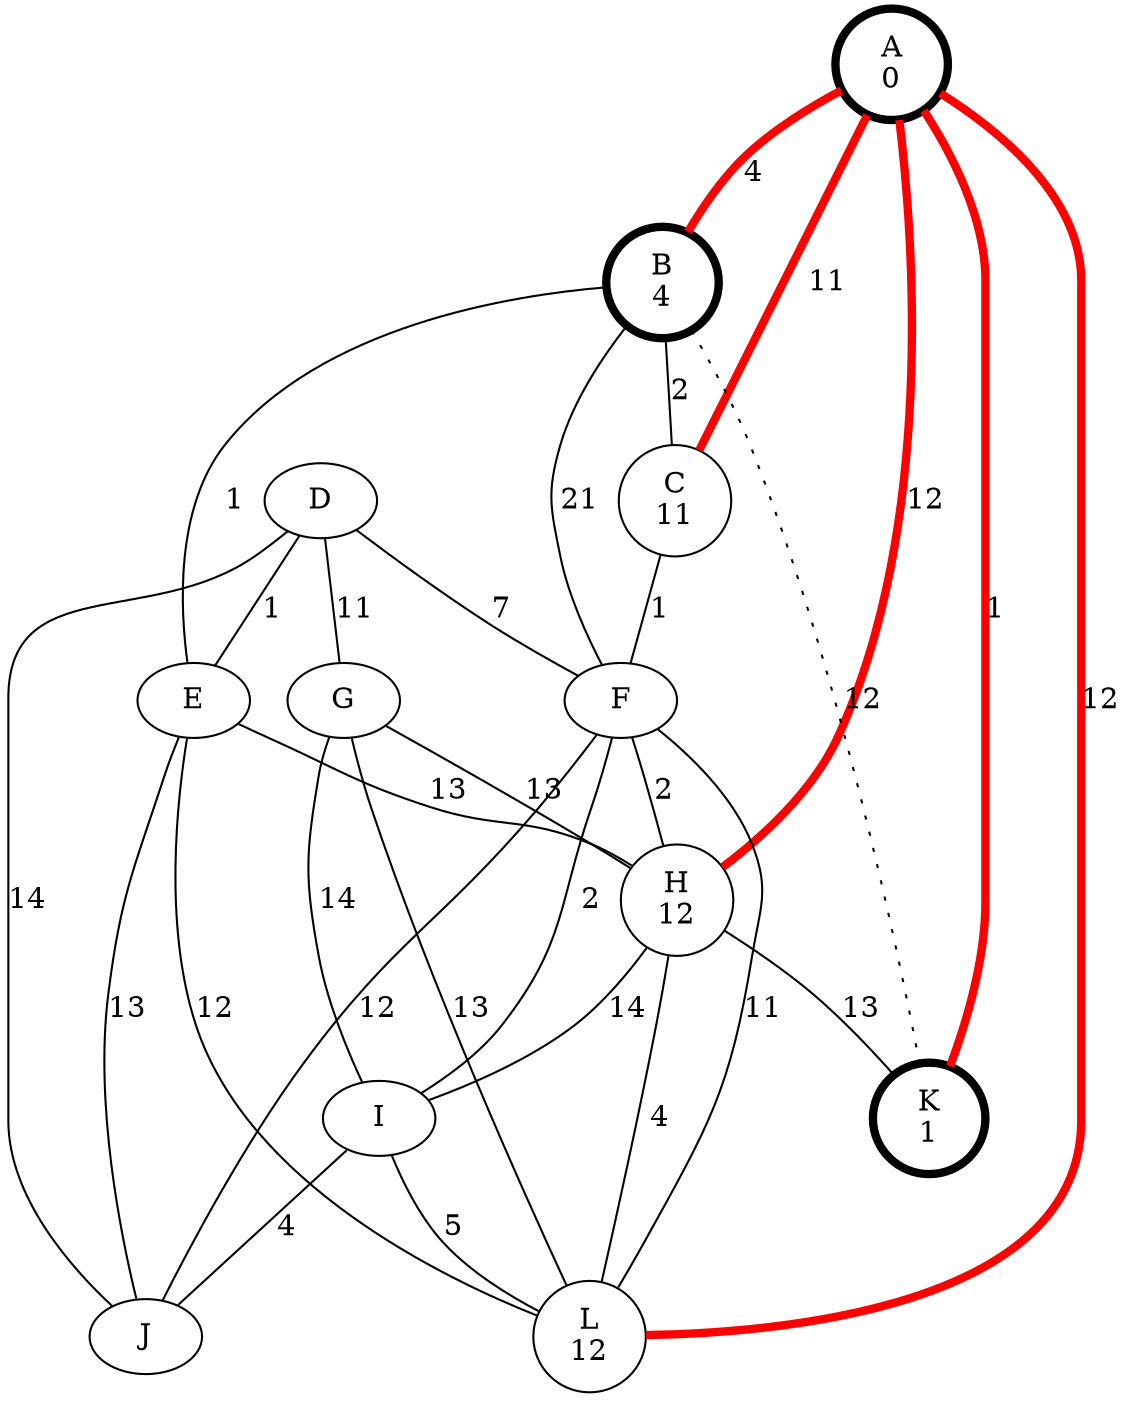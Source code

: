 graph {
  A [label="A\n0" penwidth=4];
  B [label="B\n4" penwidth=4];
  C [label="C\n11"];
  D;
  E;
  F;
  G;
  H [label="H\n12"];
  I;
  J;
  K [label="K\n1" penwidth=4];
  L [label="L\n12"];

  A -- C [label=11 penwidth=4 color=red]
  A -- L [label=12 penwidth=4 color=red]
  A -- K [label=1 penwidth=4 color=red]
  A -- B [label=4 penwidth=4 color=red]
  A -- H [label=12 penwidth=4 color=red]
  B -- C [label=2]
  B -- F [label=21]
  B -- K [label=12 style=dotted]
  B -- E [label=1]
  C -- F [label=1]
  D -- F [label=7]
  D -- G [label=11]
  D -- J [label=14]
  D -- E [label=1]
  E -- L [label=12]
  E -- H [label=13]
  E -- J [label=13]
  F -- L [label=11]
  F -- I [label=2]
  F -- H [label=2]
  F -- J [label=12]
  G -- L [label=13]
  G -- I [label=14]
  G -- H [label=13]
  H -- L [label=4]
  H -- I [label=14]
  H -- K [label=13]
  I -- L [label=5]
  I -- J [label=4]
}
